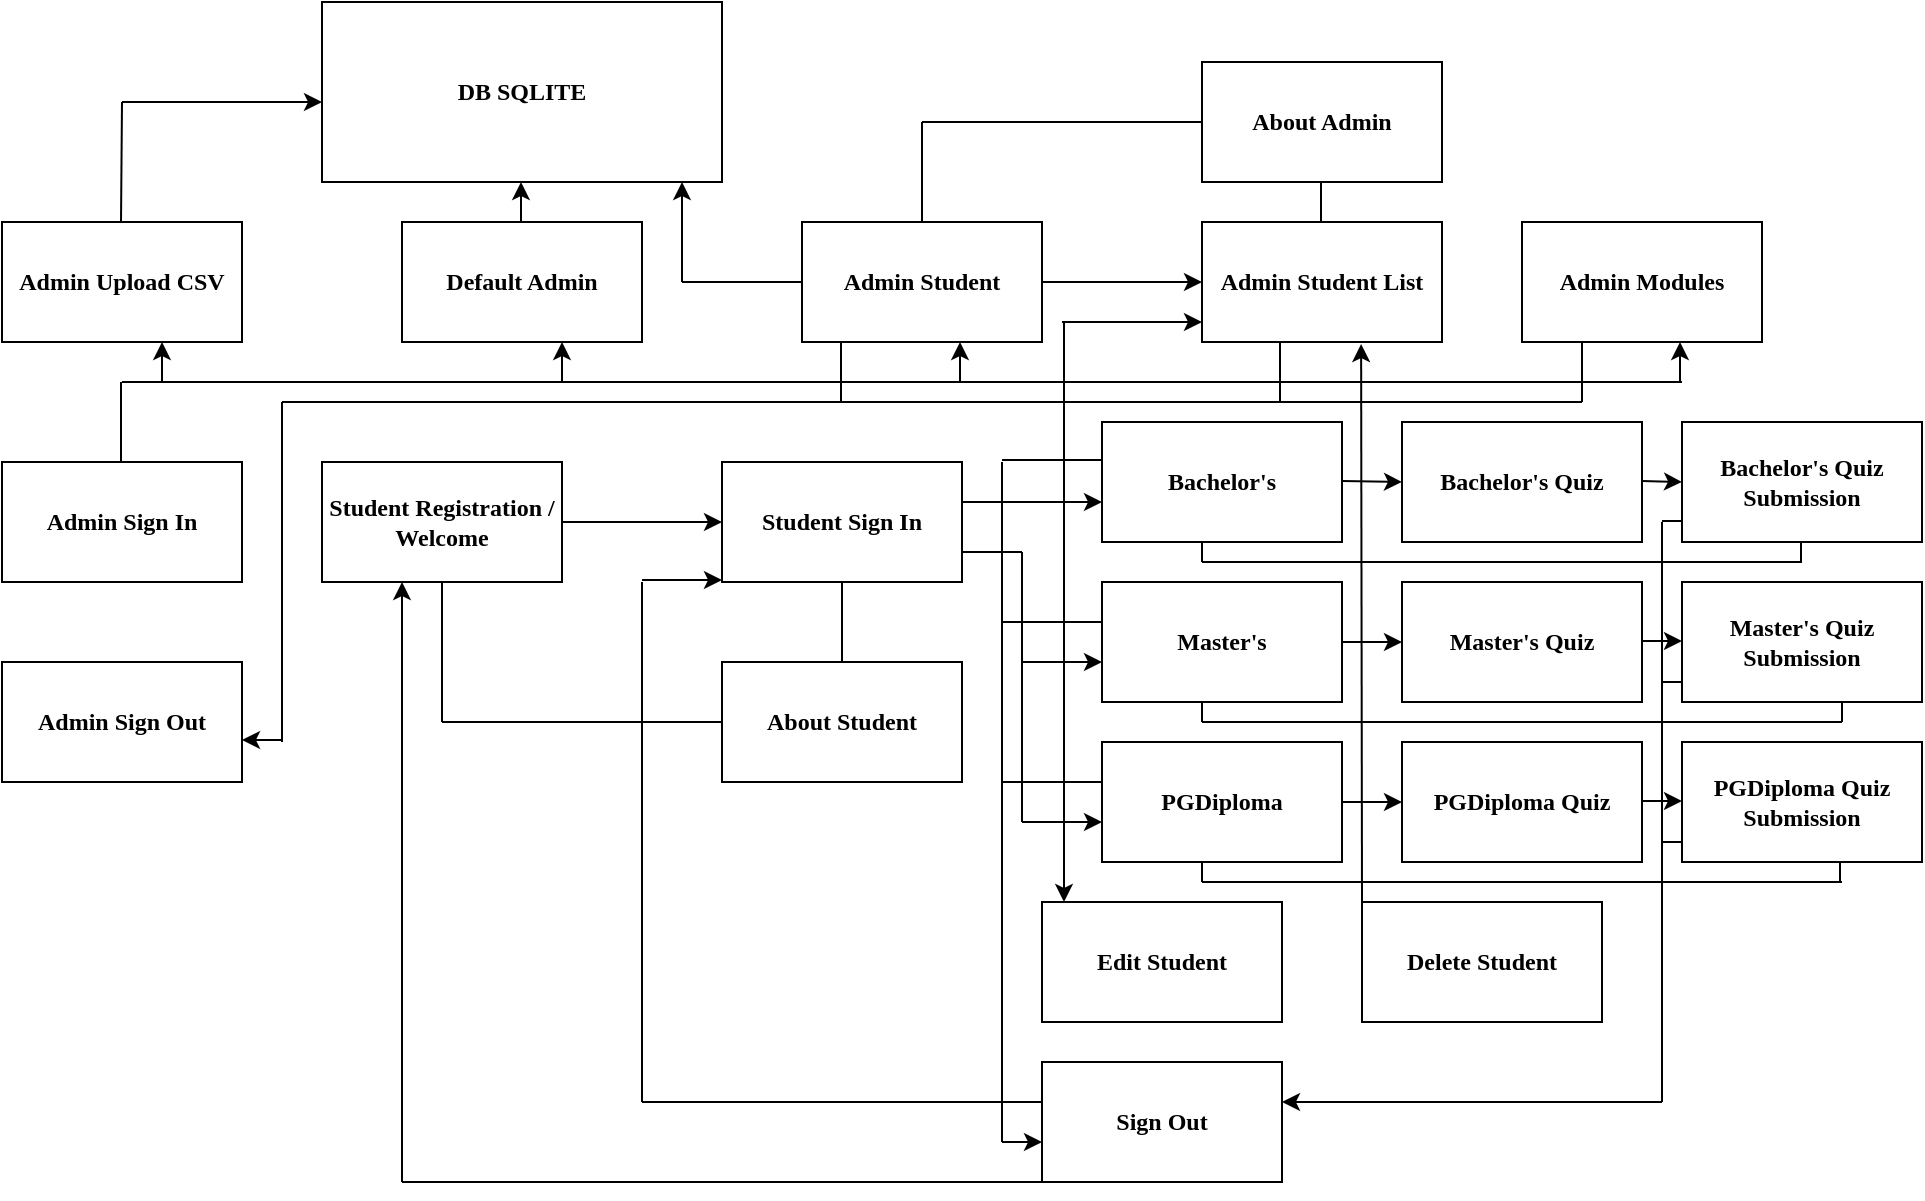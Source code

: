 <mxfile version="24.2.1" type="github">
  <diagram name="Page-1" id="_WHE07SAWM-UD9e7mWyt">
    <mxGraphModel dx="1050" dy="557" grid="1" gridSize="10" guides="1" tooltips="1" connect="1" arrows="1" fold="1" page="1" pageScale="1" pageWidth="850" pageHeight="1100" math="0" shadow="0">
      <root>
        <mxCell id="0" />
        <mxCell id="1" parent="0" />
        <mxCell id="sb6TI0KvWBGxcupaylAa-1" value="&lt;span&gt;&lt;font&gt;Admin Upload CSV&lt;/font&gt;&lt;/span&gt;" style="rounded=0;whiteSpace=wrap;html=1;fontStyle=1;fontFamily=Times New Roman;" parent="1" vertex="1">
          <mxGeometry x="40" y="140" width="120" height="60" as="geometry" />
        </mxCell>
        <mxCell id="sb6TI0KvWBGxcupaylAa-2" value="&lt;span&gt;&lt;font&gt;About Admin&lt;/font&gt;&lt;/span&gt;" style="rounded=0;whiteSpace=wrap;html=1;fontStyle=1;fontFamily=Times New Roman;" parent="1" vertex="1">
          <mxGeometry x="640" y="60" width="120" height="60" as="geometry" />
        </mxCell>
        <mxCell id="sb6TI0KvWBGxcupaylAa-3" value="&lt;span&gt;DB SQLITE&lt;/span&gt;" style="rounded=0;whiteSpace=wrap;html=1;fontFamily=Times New Roman;fontStyle=1" parent="1" vertex="1">
          <mxGeometry x="200" y="30" width="200" height="90" as="geometry" />
        </mxCell>
        <mxCell id="sb6TI0KvWBGxcupaylAa-4" value="&lt;font&gt;Admin Student&lt;/font&gt;" style="rounded=0;whiteSpace=wrap;html=1;fontStyle=1;fontFamily=Times New Roman;" parent="1" vertex="1">
          <mxGeometry x="440" y="140" width="120" height="60" as="geometry" />
        </mxCell>
        <mxCell id="sb6TI0KvWBGxcupaylAa-5" value="&lt;font&gt;Admin Student List&lt;/font&gt;" style="rounded=0;whiteSpace=wrap;html=1;fontStyle=1;fontFamily=Times New Roman;" parent="1" vertex="1">
          <mxGeometry x="640" y="140" width="120" height="60" as="geometry" />
        </mxCell>
        <mxCell id="sb6TI0KvWBGxcupaylAa-7" value="Default Admin" style="rounded=0;whiteSpace=wrap;html=1;fontFamily=Times New Roman;fontStyle=1" parent="1" vertex="1">
          <mxGeometry x="240" y="140" width="120" height="60" as="geometry" />
        </mxCell>
        <mxCell id="sb6TI0KvWBGxcupaylAa-8" value="&lt;font&gt;&lt;span&gt;Admin Sign In&lt;/span&gt;&lt;/font&gt;" style="rounded=0;whiteSpace=wrap;html=1;fontStyle=1;fontFamily=Times New Roman;" parent="1" vertex="1">
          <mxGeometry x="40" y="260" width="120" height="60" as="geometry" />
        </mxCell>
        <mxCell id="sb6TI0KvWBGxcupaylAa-9" value="Student Registration / Welcome" style="rounded=0;whiteSpace=wrap;html=1;fontStyle=1;fontFamily=Times New Roman;" parent="1" vertex="1">
          <mxGeometry x="200" y="260" width="120" height="60" as="geometry" />
        </mxCell>
        <mxCell id="sb6TI0KvWBGxcupaylAa-11" value="&lt;span&gt;Student Sign In&lt;/span&gt;" style="rounded=0;whiteSpace=wrap;html=1;fontFamily=Times New Roman;fontStyle=1" parent="1" vertex="1">
          <mxGeometry x="400" y="260" width="120" height="60" as="geometry" />
        </mxCell>
        <mxCell id="sb6TI0KvWBGxcupaylAa-12" value="&lt;font&gt;&lt;span&gt;About Student&lt;/span&gt;&lt;/font&gt;" style="rounded=0;whiteSpace=wrap;html=1;fontFamily=Times New Roman;fontStyle=1" parent="1" vertex="1">
          <mxGeometry x="400" y="360" width="120" height="60" as="geometry" />
        </mxCell>
        <mxCell id="sb6TI0KvWBGxcupaylAa-16" value="" style="endArrow=none;html=1;rounded=0;fontStyle=1;fontFamily=Times New Roman;" parent="1" edge="1">
          <mxGeometry width="50" height="50" relative="1" as="geometry">
            <mxPoint x="99.5" y="140" as="sourcePoint" />
            <mxPoint x="100" y="80" as="targetPoint" />
          </mxGeometry>
        </mxCell>
        <mxCell id="sb6TI0KvWBGxcupaylAa-17" value="" style="endArrow=classic;html=1;rounded=0;fontStyle=1;fontFamily=Times New Roman;" parent="1" edge="1">
          <mxGeometry width="50" height="50" relative="1" as="geometry">
            <mxPoint x="100" y="80" as="sourcePoint" />
            <mxPoint x="200" y="80" as="targetPoint" />
          </mxGeometry>
        </mxCell>
        <mxCell id="sb6TI0KvWBGxcupaylAa-18" value="" style="endArrow=classic;html=1;rounded=0;fontStyle=1;fontFamily=Times New Roman;" parent="1" edge="1">
          <mxGeometry width="50" height="50" relative="1" as="geometry">
            <mxPoint x="299.5" y="140" as="sourcePoint" />
            <mxPoint x="299.5" y="120" as="targetPoint" />
          </mxGeometry>
        </mxCell>
        <mxCell id="sb6TI0KvWBGxcupaylAa-20" value="" style="endArrow=classic;html=1;rounded=0;exitX=1;exitY=0.5;exitDx=0;exitDy=0;entryX=0;entryY=0.5;entryDx=0;entryDy=0;fontStyle=1;fontFamily=Times New Roman;" parent="1" source="sb6TI0KvWBGxcupaylAa-9" target="sb6TI0KvWBGxcupaylAa-11" edge="1">
          <mxGeometry width="50" height="50" relative="1" as="geometry">
            <mxPoint x="400" y="320" as="sourcePoint" />
            <mxPoint x="450" y="270" as="targetPoint" />
          </mxGeometry>
        </mxCell>
        <mxCell id="sb6TI0KvWBGxcupaylAa-21" value="" style="endArrow=none;html=1;rounded=0;exitX=0.5;exitY=1;exitDx=0;exitDy=0;fontStyle=1;fontFamily=Times New Roman;" parent="1" source="sb6TI0KvWBGxcupaylAa-9" edge="1">
          <mxGeometry width="50" height="50" relative="1" as="geometry">
            <mxPoint x="340" y="380" as="sourcePoint" />
            <mxPoint x="260" y="390" as="targetPoint" />
          </mxGeometry>
        </mxCell>
        <mxCell id="sb6TI0KvWBGxcupaylAa-22" value="" style="endArrow=none;html=1;rounded=0;entryX=0;entryY=0.5;entryDx=0;entryDy=0;fontStyle=1;fontFamily=Times New Roman;" parent="1" target="sb6TI0KvWBGxcupaylAa-12" edge="1">
          <mxGeometry width="50" height="50" relative="1" as="geometry">
            <mxPoint x="260" y="390" as="sourcePoint" />
            <mxPoint x="340" y="410" as="targetPoint" />
          </mxGeometry>
        </mxCell>
        <mxCell id="sb6TI0KvWBGxcupaylAa-23" value="" style="endArrow=none;html=1;rounded=0;exitX=0.5;exitY=0;exitDx=0;exitDy=0;entryX=0.5;entryY=1;entryDx=0;entryDy=0;fontStyle=1;fontFamily=Times New Roman;" parent="1" source="sb6TI0KvWBGxcupaylAa-12" target="sb6TI0KvWBGxcupaylAa-11" edge="1">
          <mxGeometry width="50" height="50" relative="1" as="geometry">
            <mxPoint x="470" y="360" as="sourcePoint" />
            <mxPoint x="520" y="310" as="targetPoint" />
          </mxGeometry>
        </mxCell>
        <mxCell id="sb6TI0KvWBGxcupaylAa-25" value="" style="endArrow=none;html=1;rounded=0;fontStyle=1;fontFamily=Times New Roman;" parent="1" edge="1">
          <mxGeometry width="50" height="50" relative="1" as="geometry">
            <mxPoint x="380" y="170" as="sourcePoint" />
            <mxPoint x="440" y="170" as="targetPoint" />
          </mxGeometry>
        </mxCell>
        <mxCell id="sb6TI0KvWBGxcupaylAa-26" value="" style="endArrow=classic;html=1;rounded=0;fontStyle=1;fontFamily=Times New Roman;" parent="1" edge="1">
          <mxGeometry width="50" height="50" relative="1" as="geometry">
            <mxPoint x="380" y="170" as="sourcePoint" />
            <mxPoint x="380" y="120" as="targetPoint" />
          </mxGeometry>
        </mxCell>
        <mxCell id="sb6TI0KvWBGxcupaylAa-27" value="" style="endArrow=none;html=1;rounded=0;fontStyle=1;fontFamily=Times New Roman;" parent="1" edge="1">
          <mxGeometry width="50" height="50" relative="1" as="geometry">
            <mxPoint x="500" y="140" as="sourcePoint" />
            <mxPoint x="500" y="90" as="targetPoint" />
          </mxGeometry>
        </mxCell>
        <mxCell id="sb6TI0KvWBGxcupaylAa-28" value="" style="endArrow=none;html=1;rounded=0;fontStyle=1;fontFamily=Times New Roman;" parent="1" edge="1">
          <mxGeometry width="50" height="50" relative="1" as="geometry">
            <mxPoint x="500" y="90" as="sourcePoint" />
            <mxPoint x="640" y="90" as="targetPoint" />
          </mxGeometry>
        </mxCell>
        <mxCell id="sb6TI0KvWBGxcupaylAa-29" value="" style="endArrow=none;html=1;rounded=0;fontStyle=1;fontFamily=Times New Roman;" parent="1" edge="1">
          <mxGeometry width="50" height="50" relative="1" as="geometry">
            <mxPoint x="699.5" y="140" as="sourcePoint" />
            <mxPoint x="699.5" y="120" as="targetPoint" />
          </mxGeometry>
        </mxCell>
        <mxCell id="sb6TI0KvWBGxcupaylAa-31" value="" style="endArrow=classic;html=1;rounded=0;exitX=1;exitY=0.5;exitDx=0;exitDy=0;entryX=0;entryY=0.5;entryDx=0;entryDy=0;fontStyle=1;fontFamily=Times New Roman;" parent="1" source="sb6TI0KvWBGxcupaylAa-4" target="sb6TI0KvWBGxcupaylAa-5" edge="1">
          <mxGeometry width="50" height="50" relative="1" as="geometry">
            <mxPoint x="570" y="260" as="sourcePoint" />
            <mxPoint x="620" y="210" as="targetPoint" />
          </mxGeometry>
        </mxCell>
        <mxCell id="sb6TI0KvWBGxcupaylAa-32" value="&lt;span&gt;&lt;font&gt;Edit Student&lt;/font&gt;&lt;/span&gt;" style="rounded=0;whiteSpace=wrap;html=1;fontStyle=1;fontFamily=Times New Roman;" parent="1" vertex="1">
          <mxGeometry x="560" y="480" width="120" height="60" as="geometry" />
        </mxCell>
        <mxCell id="sb6TI0KvWBGxcupaylAa-33" value="&lt;font&gt;&lt;span&gt;Delete Student&lt;/span&gt;&lt;/font&gt;" style="rounded=0;whiteSpace=wrap;html=1;fontStyle=1;fontFamily=Times New Roman;" parent="1" vertex="1">
          <mxGeometry x="720" y="480" width="120" height="60" as="geometry" />
        </mxCell>
        <mxCell id="sb6TI0KvWBGxcupaylAa-35" value="" style="endArrow=classic;html=1;rounded=0;entryX=0.33;entryY=-0.023;entryDx=0;entryDy=0;entryPerimeter=0;fontStyle=1;fontFamily=Times New Roman;" parent="1" edge="1">
          <mxGeometry width="50" height="50" relative="1" as="geometry">
            <mxPoint x="571" y="190" as="sourcePoint" />
            <mxPoint x="571.0" y="480.0" as="targetPoint" />
          </mxGeometry>
        </mxCell>
        <mxCell id="sb6TI0KvWBGxcupaylAa-36" value="" style="endArrow=classic;html=1;rounded=0;fontStyle=1;fontFamily=Times New Roman;" parent="1" edge="1">
          <mxGeometry width="50" height="50" relative="1" as="geometry">
            <mxPoint x="570" y="190" as="sourcePoint" />
            <mxPoint x="640" y="190" as="targetPoint" />
          </mxGeometry>
        </mxCell>
        <mxCell id="sb6TI0KvWBGxcupaylAa-40" value="" style="endArrow=none;html=1;rounded=0;fontStyle=1;fontFamily=Times New Roman;" parent="1" edge="1">
          <mxGeometry width="50" height="50" relative="1" as="geometry">
            <mxPoint x="130" y="220" as="sourcePoint" />
            <mxPoint x="880" y="220" as="targetPoint" />
          </mxGeometry>
        </mxCell>
        <mxCell id="sb6TI0KvWBGxcupaylAa-44" value="PGDiploma" style="rounded=0;whiteSpace=wrap;html=1;fontStyle=1;fontFamily=Times New Roman;" parent="1" vertex="1">
          <mxGeometry x="590" y="400" width="120" height="60" as="geometry" />
        </mxCell>
        <mxCell id="sb6TI0KvWBGxcupaylAa-45" value="Bachelor&#39;s" style="rounded=0;whiteSpace=wrap;html=1;fontFamily=Times New Roman;fontStyle=1" parent="1" vertex="1">
          <mxGeometry x="590" y="240" width="120" height="60" as="geometry" />
        </mxCell>
        <mxCell id="sb6TI0KvWBGxcupaylAa-46" value="Master&#39;s" style="rounded=0;whiteSpace=wrap;html=1;fontStyle=1;fontFamily=Times New Roman;" parent="1" vertex="1">
          <mxGeometry x="590" y="320" width="120" height="60" as="geometry" />
        </mxCell>
        <mxCell id="sb6TI0KvWBGxcupaylAa-47" value="" style="endArrow=classic;html=1;rounded=0;entryX=0.663;entryY=1.017;entryDx=0;entryDy=0;entryPerimeter=0;exitX=0;exitY=0;exitDx=0;exitDy=0;fontStyle=1;fontFamily=Times New Roman;" parent="1" source="sb6TI0KvWBGxcupaylAa-33" target="sb6TI0KvWBGxcupaylAa-5" edge="1">
          <mxGeometry width="50" height="50" relative="1" as="geometry">
            <mxPoint x="720" y="460" as="sourcePoint" />
            <mxPoint x="725" y="190" as="targetPoint" />
          </mxGeometry>
        </mxCell>
        <mxCell id="sb6TI0KvWBGxcupaylAa-50" value="" style="endArrow=classic;html=1;rounded=0;fontStyle=1;fontFamily=Times New Roman;" parent="1" edge="1">
          <mxGeometry width="50" height="50" relative="1" as="geometry">
            <mxPoint x="520" y="280" as="sourcePoint" />
            <mxPoint x="590" y="280" as="targetPoint" />
          </mxGeometry>
        </mxCell>
        <mxCell id="sb6TI0KvWBGxcupaylAa-51" value="" style="endArrow=none;html=1;rounded=0;exitX=1;exitY=0.75;exitDx=0;exitDy=0;fontStyle=1;fontFamily=Times New Roman;" parent="1" source="sb6TI0KvWBGxcupaylAa-11" edge="1">
          <mxGeometry width="50" height="50" relative="1" as="geometry">
            <mxPoint x="520" y="360" as="sourcePoint" />
            <mxPoint x="550" y="305" as="targetPoint" />
          </mxGeometry>
        </mxCell>
        <mxCell id="sb6TI0KvWBGxcupaylAa-52" value="" style="endArrow=none;html=1;rounded=0;fontStyle=1;fontFamily=Times New Roman;" parent="1" edge="1">
          <mxGeometry width="50" height="50" relative="1" as="geometry">
            <mxPoint x="550" y="360" as="sourcePoint" />
            <mxPoint x="550" y="305" as="targetPoint" />
          </mxGeometry>
        </mxCell>
        <mxCell id="sb6TI0KvWBGxcupaylAa-53" value="" style="endArrow=classic;html=1;rounded=0;fontStyle=1;fontFamily=Times New Roman;" parent="1" edge="1">
          <mxGeometry width="50" height="50" relative="1" as="geometry">
            <mxPoint x="550" y="360" as="sourcePoint" />
            <mxPoint x="590" y="360" as="targetPoint" />
          </mxGeometry>
        </mxCell>
        <mxCell id="sb6TI0KvWBGxcupaylAa-54" value="" style="endArrow=none;html=1;rounded=0;fontStyle=1;fontFamily=Times New Roman;" parent="1" edge="1">
          <mxGeometry width="50" height="50" relative="1" as="geometry">
            <mxPoint x="550" y="440" as="sourcePoint" />
            <mxPoint x="550" y="360" as="targetPoint" />
          </mxGeometry>
        </mxCell>
        <mxCell id="sb6TI0KvWBGxcupaylAa-55" value="" style="endArrow=classic;html=1;rounded=0;fontStyle=1;fontFamily=Times New Roman;" parent="1" edge="1">
          <mxGeometry width="50" height="50" relative="1" as="geometry">
            <mxPoint x="550" y="440" as="sourcePoint" />
            <mxPoint x="590" y="440" as="targetPoint" />
          </mxGeometry>
        </mxCell>
        <mxCell id="sb6TI0KvWBGxcupaylAa-56" value="Sign Out" style="rounded=0;whiteSpace=wrap;html=1;fontStyle=1;fontFamily=Times New Roman;" parent="1" vertex="1">
          <mxGeometry x="560" y="560" width="120" height="60" as="geometry" />
        </mxCell>
        <mxCell id="sb6TI0KvWBGxcupaylAa-57" value="" style="endArrow=none;html=1;rounded=0;fontStyle=1;fontFamily=Times New Roman;" parent="1" edge="1">
          <mxGeometry width="50" height="50" relative="1" as="geometry">
            <mxPoint x="540" y="259" as="sourcePoint" />
            <mxPoint x="590" y="259" as="targetPoint" />
          </mxGeometry>
        </mxCell>
        <mxCell id="sb6TI0KvWBGxcupaylAa-58" value="" style="endArrow=none;html=1;rounded=0;fontStyle=1;fontFamily=Times New Roman;" parent="1" edge="1">
          <mxGeometry width="50" height="50" relative="1" as="geometry">
            <mxPoint x="540" y="600" as="sourcePoint" />
            <mxPoint x="540" y="260" as="targetPoint" />
          </mxGeometry>
        </mxCell>
        <mxCell id="sb6TI0KvWBGxcupaylAa-59" value="" style="endArrow=classic;html=1;rounded=0;fontStyle=1;fontFamily=Times New Roman;" parent="1" edge="1">
          <mxGeometry width="50" height="50" relative="1" as="geometry">
            <mxPoint x="540" y="600" as="sourcePoint" />
            <mxPoint x="560" y="600" as="targetPoint" />
          </mxGeometry>
        </mxCell>
        <mxCell id="sb6TI0KvWBGxcupaylAa-60" value="" style="endArrow=none;html=1;rounded=0;fontStyle=1;fontFamily=Times New Roman;" parent="1" edge="1">
          <mxGeometry width="50" height="50" relative="1" as="geometry">
            <mxPoint x="540" y="340" as="sourcePoint" />
            <mxPoint x="590" y="340" as="targetPoint" />
          </mxGeometry>
        </mxCell>
        <mxCell id="sb6TI0KvWBGxcupaylAa-61" value="" style="endArrow=none;html=1;rounded=0;fontStyle=1;fontFamily=Times New Roman;" parent="1" edge="1">
          <mxGeometry width="50" height="50" relative="1" as="geometry">
            <mxPoint x="540" y="420" as="sourcePoint" />
            <mxPoint x="590" y="420" as="targetPoint" />
          </mxGeometry>
        </mxCell>
        <mxCell id="sb6TI0KvWBGxcupaylAa-62" value="" style="endArrow=none;html=1;rounded=0;fontStyle=1;fontFamily=Times New Roman;" parent="1" edge="1">
          <mxGeometry width="50" height="50" relative="1" as="geometry">
            <mxPoint x="360" y="580" as="sourcePoint" />
            <mxPoint x="560" y="580" as="targetPoint" />
          </mxGeometry>
        </mxCell>
        <mxCell id="sb6TI0KvWBGxcupaylAa-63" value="" style="endArrow=none;html=1;rounded=0;fontStyle=1;fontFamily=Times New Roman;" parent="1" edge="1">
          <mxGeometry width="50" height="50" relative="1" as="geometry">
            <mxPoint x="360" y="580" as="sourcePoint" />
            <mxPoint x="360" y="320" as="targetPoint" />
          </mxGeometry>
        </mxCell>
        <mxCell id="sb6TI0KvWBGxcupaylAa-65" value="" style="endArrow=classic;html=1;rounded=0;fontStyle=1;fontFamily=Times New Roman;" parent="1" edge="1">
          <mxGeometry width="50" height="50" relative="1" as="geometry">
            <mxPoint x="360" y="319" as="sourcePoint" />
            <mxPoint x="400" y="319" as="targetPoint" />
          </mxGeometry>
        </mxCell>
        <mxCell id="sb6TI0KvWBGxcupaylAa-66" value="Bachelor&#39;s Quiz" style="rounded=0;whiteSpace=wrap;html=1;fontStyle=1;fontFamily=Times New Roman;" parent="1" vertex="1">
          <mxGeometry x="740" y="240" width="120" height="60" as="geometry" />
        </mxCell>
        <mxCell id="sb6TI0KvWBGxcupaylAa-68" value="" style="endArrow=classic;html=1;rounded=0;fontStyle=1;fontFamily=Times New Roman;" parent="1" edge="1">
          <mxGeometry width="50" height="50" relative="1" as="geometry">
            <mxPoint x="710" y="269.5" as="sourcePoint" />
            <mxPoint x="740" y="270" as="targetPoint" />
          </mxGeometry>
        </mxCell>
        <mxCell id="sb6TI0KvWBGxcupaylAa-69" value="Master&#39;s Quiz" style="rounded=0;whiteSpace=wrap;html=1;fontFamily=Times New Roman;fontStyle=1" parent="1" vertex="1">
          <mxGeometry x="740" y="320" width="120" height="60" as="geometry" />
        </mxCell>
        <mxCell id="sb6TI0KvWBGxcupaylAa-70" value="" style="endArrow=classic;html=1;rounded=0;exitX=1;exitY=0.5;exitDx=0;exitDy=0;entryX=0;entryY=0.5;entryDx=0;entryDy=0;fontFamily=Times New Roman;fontStyle=1" parent="1" source="sb6TI0KvWBGxcupaylAa-46" target="sb6TI0KvWBGxcupaylAa-69" edge="1">
          <mxGeometry width="50" height="50" relative="1" as="geometry">
            <mxPoint x="800" y="460" as="sourcePoint" />
            <mxPoint x="850" y="410" as="targetPoint" />
          </mxGeometry>
        </mxCell>
        <mxCell id="sb6TI0KvWBGxcupaylAa-71" value="PGDiploma Quiz" style="rounded=0;whiteSpace=wrap;html=1;fontFamily=Times New Roman;fontStyle=1" parent="1" vertex="1">
          <mxGeometry x="740" y="400" width="120" height="60" as="geometry" />
        </mxCell>
        <mxCell id="sb6TI0KvWBGxcupaylAa-72" value="" style="endArrow=classic;html=1;rounded=0;exitX=1;exitY=0.5;exitDx=0;exitDy=0;entryX=0;entryY=0.5;entryDx=0;entryDy=0;fontFamily=Times New Roman;fontStyle=1" parent="1" source="sb6TI0KvWBGxcupaylAa-44" target="sb6TI0KvWBGxcupaylAa-71" edge="1">
          <mxGeometry width="50" height="50" relative="1" as="geometry">
            <mxPoint x="720" y="450" as="sourcePoint" />
            <mxPoint x="770" y="400" as="targetPoint" />
          </mxGeometry>
        </mxCell>
        <mxCell id="sb6TI0KvWBGxcupaylAa-73" value="Bachelor&#39;s Quiz Submission" style="rounded=0;whiteSpace=wrap;html=1;fontFamily=Times New Roman;fontStyle=1" parent="1" vertex="1">
          <mxGeometry x="880" y="240" width="120" height="60" as="geometry" />
        </mxCell>
        <mxCell id="sb6TI0KvWBGxcupaylAa-74" value="Master&#39;s Quiz Submission" style="rounded=0;whiteSpace=wrap;html=1;fontFamily=Times New Roman;fontStyle=1" parent="1" vertex="1">
          <mxGeometry x="880" y="320" width="120" height="60" as="geometry" />
        </mxCell>
        <mxCell id="sb6TI0KvWBGxcupaylAa-75" value="PGDiploma Quiz Submission" style="rounded=0;whiteSpace=wrap;html=1;fontFamily=Times New Roman;fontStyle=1" parent="1" vertex="1">
          <mxGeometry x="880" y="400" width="120" height="60" as="geometry" />
        </mxCell>
        <mxCell id="sb6TI0KvWBGxcupaylAa-76" value="" style="endArrow=classic;html=1;rounded=0;" parent="1" edge="1">
          <mxGeometry width="50" height="50" relative="1" as="geometry">
            <mxPoint x="860" y="269.5" as="sourcePoint" />
            <mxPoint x="880" y="270" as="targetPoint" />
          </mxGeometry>
        </mxCell>
        <mxCell id="sb6TI0KvWBGxcupaylAa-77" value="" style="endArrow=classic;html=1;rounded=0;" parent="1" edge="1">
          <mxGeometry width="50" height="50" relative="1" as="geometry">
            <mxPoint x="860" y="349.5" as="sourcePoint" />
            <mxPoint x="880" y="349.5" as="targetPoint" />
          </mxGeometry>
        </mxCell>
        <mxCell id="sb6TI0KvWBGxcupaylAa-78" value="" style="endArrow=classic;html=1;rounded=0;" parent="1" edge="1">
          <mxGeometry width="50" height="50" relative="1" as="geometry">
            <mxPoint x="860" y="429.5" as="sourcePoint" />
            <mxPoint x="880" y="429.5" as="targetPoint" />
          </mxGeometry>
        </mxCell>
        <mxCell id="sb6TI0KvWBGxcupaylAa-79" value="" style="endArrow=none;html=1;rounded=0;" parent="1" edge="1">
          <mxGeometry width="50" height="50" relative="1" as="geometry">
            <mxPoint x="870" y="289.5" as="sourcePoint" />
            <mxPoint x="880" y="289.5" as="targetPoint" />
          </mxGeometry>
        </mxCell>
        <mxCell id="sb6TI0KvWBGxcupaylAa-80" value="" style="endArrow=none;html=1;rounded=0;" parent="1" edge="1">
          <mxGeometry width="50" height="50" relative="1" as="geometry">
            <mxPoint x="870" y="370" as="sourcePoint" />
            <mxPoint x="880" y="370" as="targetPoint" />
          </mxGeometry>
        </mxCell>
        <mxCell id="sb6TI0KvWBGxcupaylAa-81" value="" style="endArrow=none;html=1;rounded=0;" parent="1" edge="1">
          <mxGeometry width="50" height="50" relative="1" as="geometry">
            <mxPoint x="870" y="450" as="sourcePoint" />
            <mxPoint x="880" y="450" as="targetPoint" />
          </mxGeometry>
        </mxCell>
        <mxCell id="sb6TI0KvWBGxcupaylAa-82" value="" style="endArrow=none;html=1;rounded=0;" parent="1" edge="1">
          <mxGeometry width="50" height="50" relative="1" as="geometry">
            <mxPoint x="870" y="580" as="sourcePoint" />
            <mxPoint x="870" y="290" as="targetPoint" />
          </mxGeometry>
        </mxCell>
        <mxCell id="sb6TI0KvWBGxcupaylAa-85" value="" style="endArrow=classic;html=1;rounded=0;entryX=1;entryY=0.25;entryDx=0;entryDy=0;" parent="1" edge="1">
          <mxGeometry width="50" height="50" relative="1" as="geometry">
            <mxPoint x="870" y="580" as="sourcePoint" />
            <mxPoint x="680" y="580" as="targetPoint" />
          </mxGeometry>
        </mxCell>
        <mxCell id="SORHCInXH4OnzWAQpYBf-4" value="" style="endArrow=none;html=1;rounded=0;" edge="1" parent="1">
          <mxGeometry width="50" height="50" relative="1" as="geometry">
            <mxPoint x="99.5" y="260" as="sourcePoint" />
            <mxPoint x="99.5" y="220" as="targetPoint" />
          </mxGeometry>
        </mxCell>
        <mxCell id="SORHCInXH4OnzWAQpYBf-5" value="" style="endArrow=none;html=1;rounded=0;" edge="1" parent="1">
          <mxGeometry width="50" height="50" relative="1" as="geometry">
            <mxPoint x="100" y="220" as="sourcePoint" />
            <mxPoint x="130" y="220" as="targetPoint" />
          </mxGeometry>
        </mxCell>
        <mxCell id="SORHCInXH4OnzWAQpYBf-6" value="" style="endArrow=classic;html=1;rounded=0;" edge="1" parent="1">
          <mxGeometry width="50" height="50" relative="1" as="geometry">
            <mxPoint x="120" y="220" as="sourcePoint" />
            <mxPoint x="120" y="200" as="targetPoint" />
          </mxGeometry>
        </mxCell>
        <mxCell id="SORHCInXH4OnzWAQpYBf-7" value="" style="endArrow=classic;html=1;rounded=0;" edge="1" parent="1">
          <mxGeometry width="50" height="50" relative="1" as="geometry">
            <mxPoint x="320" y="220" as="sourcePoint" />
            <mxPoint x="320" y="200" as="targetPoint" />
          </mxGeometry>
        </mxCell>
        <mxCell id="SORHCInXH4OnzWAQpYBf-8" value="" style="endArrow=classic;html=1;rounded=0;" edge="1" parent="1">
          <mxGeometry width="50" height="50" relative="1" as="geometry">
            <mxPoint x="519" y="220" as="sourcePoint" />
            <mxPoint x="519" y="200" as="targetPoint" />
          </mxGeometry>
        </mxCell>
        <mxCell id="SORHCInXH4OnzWAQpYBf-9" value="Admin Sign Out" style="rounded=0;whiteSpace=wrap;html=1;fontStyle=1;fontFamily=Times New Roman;" vertex="1" parent="1">
          <mxGeometry x="40" y="360" width="120" height="60" as="geometry" />
        </mxCell>
        <mxCell id="SORHCInXH4OnzWAQpYBf-10" value="" style="endArrow=none;html=1;rounded=0;" edge="1" parent="1">
          <mxGeometry width="50" height="50" relative="1" as="geometry">
            <mxPoint x="679" y="230" as="sourcePoint" />
            <mxPoint x="679" y="200" as="targetPoint" />
          </mxGeometry>
        </mxCell>
        <mxCell id="SORHCInXH4OnzWAQpYBf-12" value="" style="endArrow=none;html=1;rounded=0;" edge="1" parent="1">
          <mxGeometry width="50" height="50" relative="1" as="geometry">
            <mxPoint x="180" y="230" as="sourcePoint" />
            <mxPoint x="830" y="230" as="targetPoint" />
          </mxGeometry>
        </mxCell>
        <mxCell id="SORHCInXH4OnzWAQpYBf-13" value="" style="endArrow=none;html=1;rounded=0;" edge="1" parent="1">
          <mxGeometry width="50" height="50" relative="1" as="geometry">
            <mxPoint x="459.5" y="230" as="sourcePoint" />
            <mxPoint x="459.5" y="200" as="targetPoint" />
          </mxGeometry>
        </mxCell>
        <mxCell id="SORHCInXH4OnzWAQpYBf-15" value="" style="endArrow=none;html=1;rounded=0;" edge="1" parent="1">
          <mxGeometry width="50" height="50" relative="1" as="geometry">
            <mxPoint x="180" y="400" as="sourcePoint" />
            <mxPoint x="180" y="230" as="targetPoint" />
          </mxGeometry>
        </mxCell>
        <mxCell id="SORHCInXH4OnzWAQpYBf-16" value="" style="endArrow=classic;html=1;rounded=0;" edge="1" parent="1">
          <mxGeometry width="50" height="50" relative="1" as="geometry">
            <mxPoint x="180" y="399" as="sourcePoint" />
            <mxPoint x="160" y="399" as="targetPoint" />
          </mxGeometry>
        </mxCell>
        <mxCell id="SORHCInXH4OnzWAQpYBf-17" value="&lt;font style=&quot;&quot; face=&quot;Times New Roman&quot;&gt;&lt;b&gt;Admin Modules&lt;/b&gt;&lt;/font&gt;" style="rounded=0;whiteSpace=wrap;html=1;" vertex="1" parent="1">
          <mxGeometry x="800" y="140" width="120" height="60" as="geometry" />
        </mxCell>
        <mxCell id="SORHCInXH4OnzWAQpYBf-18" value="" style="endArrow=classic;html=1;rounded=0;" edge="1" parent="1">
          <mxGeometry width="50" height="50" relative="1" as="geometry">
            <mxPoint x="879" y="220" as="sourcePoint" />
            <mxPoint x="879" y="200" as="targetPoint" />
          </mxGeometry>
        </mxCell>
        <mxCell id="SORHCInXH4OnzWAQpYBf-19" value="" style="endArrow=none;html=1;rounded=0;" edge="1" parent="1">
          <mxGeometry width="50" height="50" relative="1" as="geometry">
            <mxPoint x="830" y="220" as="sourcePoint" />
            <mxPoint x="830" y="200" as="targetPoint" />
          </mxGeometry>
        </mxCell>
        <mxCell id="SORHCInXH4OnzWAQpYBf-20" value="" style="endArrow=none;html=1;rounded=0;" edge="1" parent="1">
          <mxGeometry width="50" height="50" relative="1" as="geometry">
            <mxPoint x="830" y="230" as="sourcePoint" />
            <mxPoint x="830" y="220" as="targetPoint" />
          </mxGeometry>
        </mxCell>
        <mxCell id="SORHCInXH4OnzWAQpYBf-22" value="" style="endArrow=none;html=1;rounded=0;" edge="1" parent="1">
          <mxGeometry width="50" height="50" relative="1" as="geometry">
            <mxPoint x="560" y="620" as="sourcePoint" />
            <mxPoint x="240" y="620" as="targetPoint" />
          </mxGeometry>
        </mxCell>
        <mxCell id="SORHCInXH4OnzWAQpYBf-24" value="" style="endArrow=classic;html=1;rounded=0;" edge="1" parent="1">
          <mxGeometry width="50" height="50" relative="1" as="geometry">
            <mxPoint x="240" y="620" as="sourcePoint" />
            <mxPoint x="240" y="320" as="targetPoint" />
          </mxGeometry>
        </mxCell>
        <mxCell id="SORHCInXH4OnzWAQpYBf-25" value="" style="endArrow=none;html=1;rounded=0;" edge="1" parent="1">
          <mxGeometry width="50" height="50" relative="1" as="geometry">
            <mxPoint x="939.5" y="310" as="sourcePoint" />
            <mxPoint x="939.5" y="300" as="targetPoint" />
          </mxGeometry>
        </mxCell>
        <mxCell id="SORHCInXH4OnzWAQpYBf-26" value="" style="endArrow=none;html=1;rounded=0;" edge="1" parent="1">
          <mxGeometry width="50" height="50" relative="1" as="geometry">
            <mxPoint x="640" y="310" as="sourcePoint" />
            <mxPoint x="940" y="310" as="targetPoint" />
          </mxGeometry>
        </mxCell>
        <mxCell id="SORHCInXH4OnzWAQpYBf-34" value="" style="endArrow=none;html=1;rounded=0;" edge="1" parent="1">
          <mxGeometry width="50" height="50" relative="1" as="geometry">
            <mxPoint x="640" y="390" as="sourcePoint" />
            <mxPoint x="960" y="390" as="targetPoint" />
          </mxGeometry>
        </mxCell>
        <mxCell id="SORHCInXH4OnzWAQpYBf-35" value="" style="endArrow=none;html=1;rounded=0;" edge="1" parent="1">
          <mxGeometry width="50" height="50" relative="1" as="geometry">
            <mxPoint x="960" y="390" as="sourcePoint" />
            <mxPoint x="960" y="380" as="targetPoint" />
          </mxGeometry>
        </mxCell>
        <mxCell id="SORHCInXH4OnzWAQpYBf-36" value="" style="endArrow=none;html=1;rounded=0;" edge="1" parent="1">
          <mxGeometry width="50" height="50" relative="1" as="geometry">
            <mxPoint x="640" y="390" as="sourcePoint" />
            <mxPoint x="640" y="380" as="targetPoint" />
          </mxGeometry>
        </mxCell>
        <mxCell id="SORHCInXH4OnzWAQpYBf-38" value="" style="endArrow=none;html=1;rounded=0;" edge="1" parent="1">
          <mxGeometry width="50" height="50" relative="1" as="geometry">
            <mxPoint x="640" y="310" as="sourcePoint" />
            <mxPoint x="640" y="300" as="targetPoint" />
          </mxGeometry>
        </mxCell>
        <mxCell id="SORHCInXH4OnzWAQpYBf-39" value="" style="endArrow=none;html=1;rounded=0;" edge="1" parent="1">
          <mxGeometry width="50" height="50" relative="1" as="geometry">
            <mxPoint x="640" y="470" as="sourcePoint" />
            <mxPoint x="640" y="460" as="targetPoint" />
          </mxGeometry>
        </mxCell>
        <mxCell id="SORHCInXH4OnzWAQpYBf-40" value="" style="endArrow=none;html=1;rounded=0;" edge="1" parent="1">
          <mxGeometry width="50" height="50" relative="1" as="geometry">
            <mxPoint x="640" y="470" as="sourcePoint" />
            <mxPoint x="960" y="470" as="targetPoint" />
          </mxGeometry>
        </mxCell>
        <mxCell id="SORHCInXH4OnzWAQpYBf-41" value="" style="endArrow=none;html=1;rounded=0;" edge="1" parent="1">
          <mxGeometry width="50" height="50" relative="1" as="geometry">
            <mxPoint x="959" y="470" as="sourcePoint" />
            <mxPoint x="959" y="460" as="targetPoint" />
          </mxGeometry>
        </mxCell>
      </root>
    </mxGraphModel>
  </diagram>
</mxfile>
